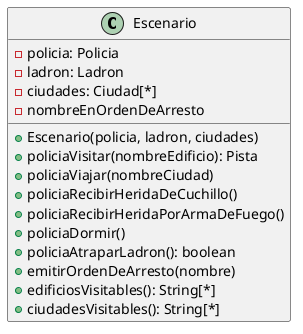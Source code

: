 @startuml

class Escenario {
    - policia: Policia
    - ladron: Ladron
    - ciudades: Ciudad[*]
    - nombreEnOrdenDeArresto
    + Escenario(policia, ladron, ciudades)
    + policiaVisitar(nombreEdificio): Pista
    + policiaViajar(nombreCiudad)
    + policiaRecibirHeridaDeCuchillo()
    + policiaRecibirHeridaPorArmaDeFuego()
    + policiaDormir()
    + policiaAtraparLadron(): boolean
    + emitirOrdenDeArresto(nombre)
    + edificiosVisitables(): String[*]
    + ciudadesVisitables(): String[*]
}

@enduml
